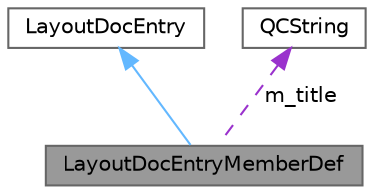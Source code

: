 digraph "LayoutDocEntryMemberDef"
{
 // INTERACTIVE_SVG=YES
 // LATEX_PDF_SIZE
  bgcolor="transparent";
  edge [fontname=Helvetica,fontsize=10,labelfontname=Helvetica,labelfontsize=10];
  node [fontname=Helvetica,fontsize=10,shape=box,height=0.2,width=0.4];
  Node1 [label="LayoutDocEntryMemberDef",height=0.2,width=0.4,color="gray40", fillcolor="grey60", style="filled", fontcolor="black",tooltip="Represents of a member definition list with configurable title."];
  Node2 -> Node1 [dir="back",color="steelblue1",style="solid"];
  Node2 [label="LayoutDocEntry",height=0.2,width=0.4,color="gray40", fillcolor="white", style="filled",URL="$d9/dba/struct_layout_doc_entry.html",tooltip="Base class representing a piece of a documentation page."];
  Node3 -> Node1 [dir="back",color="darkorchid3",style="dashed",label=" m_title" ];
  Node3 [label="QCString",height=0.2,width=0.4,color="gray40", fillcolor="white", style="filled",URL="$d9/d45/class_q_c_string.html",tooltip="This is an alternative implementation of QCString."];
}
